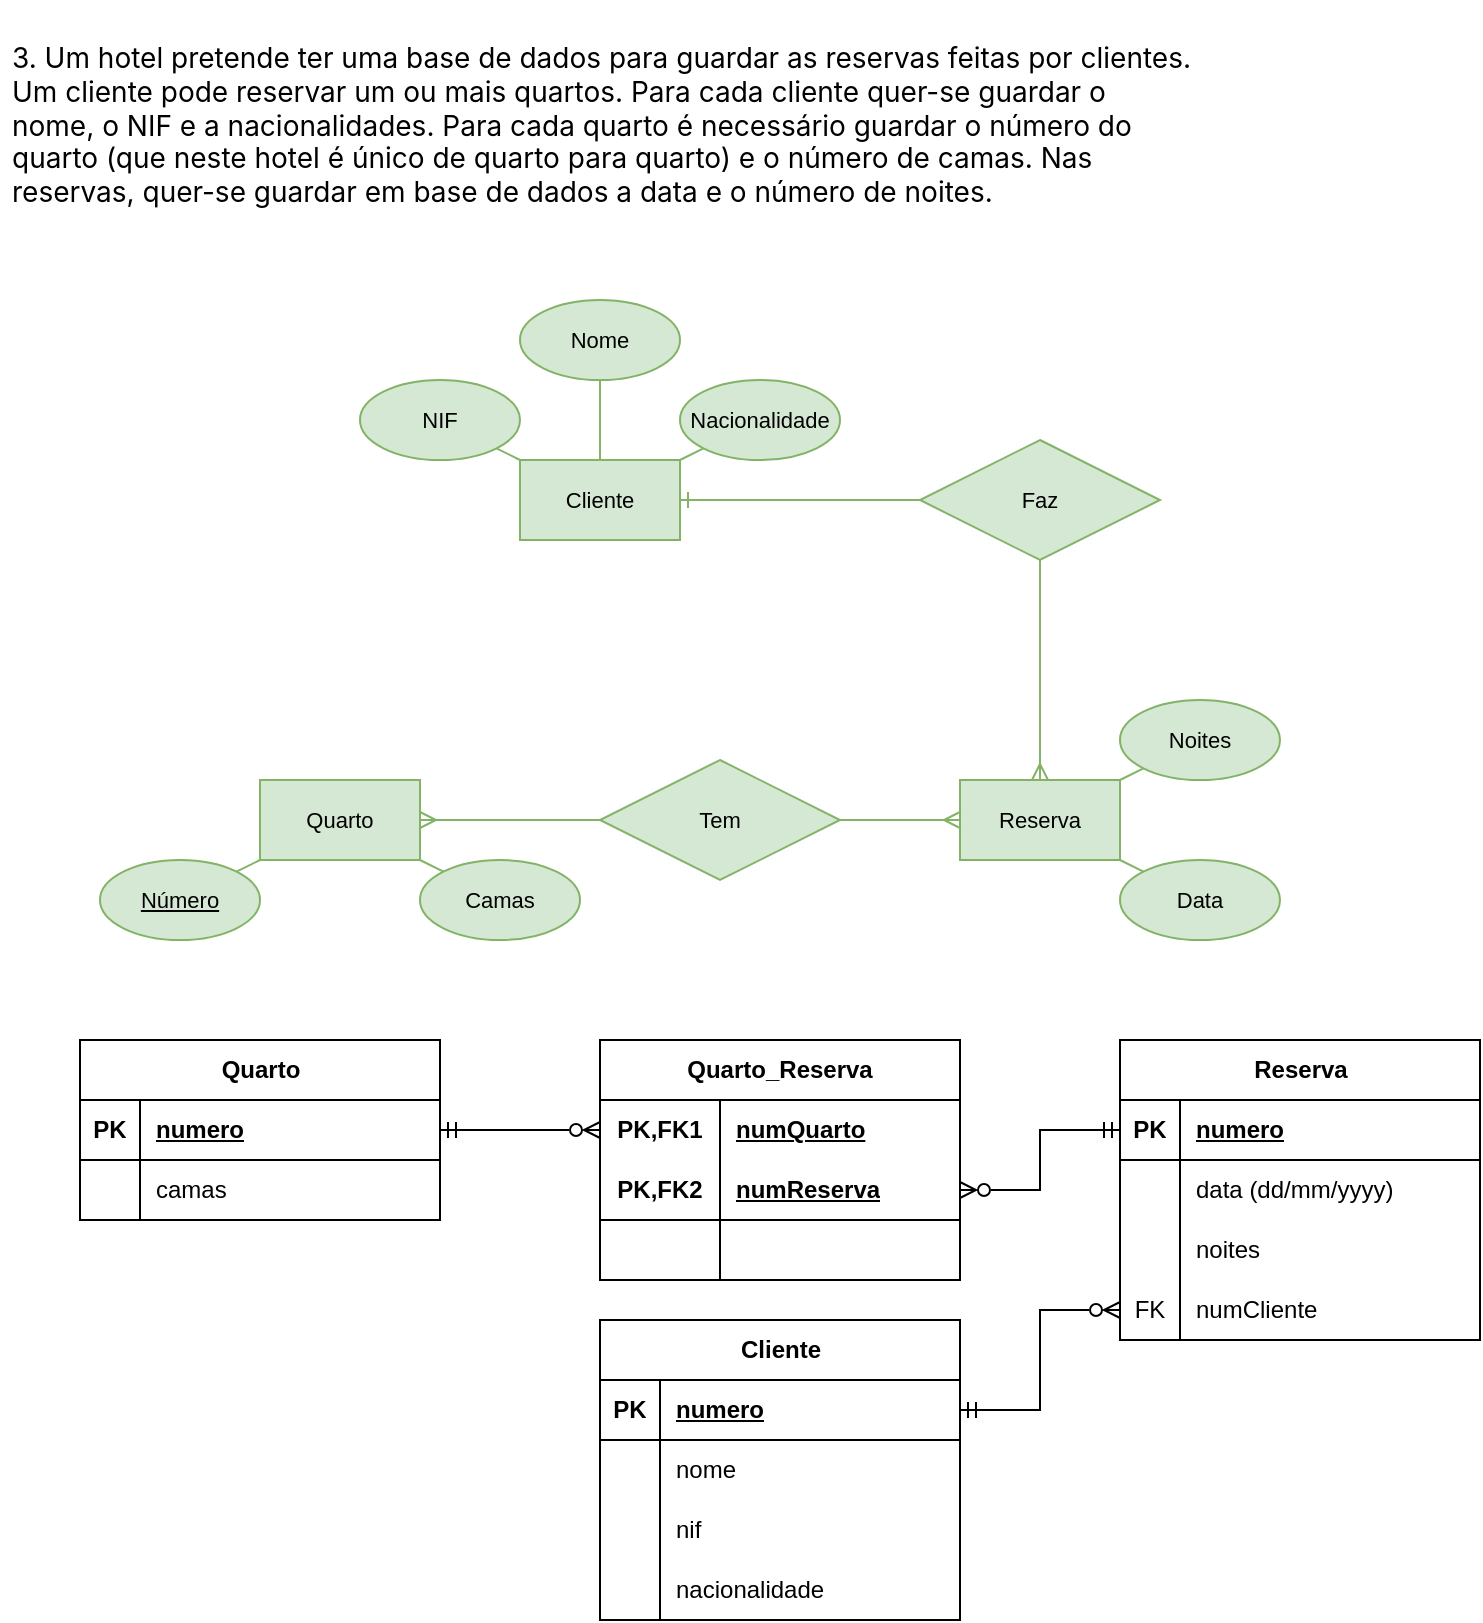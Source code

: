 <mxfile version="25.0.3">
  <diagram name="Página-1" id="Fe35ihLNycX_VQl5yag2">
    <mxGraphModel dx="983" dy="540" grid="1" gridSize="10" guides="1" tooltips="1" connect="1" arrows="1" fold="1" page="1" pageScale="1" pageWidth="827" pageHeight="1169" math="0" shadow="0">
      <root>
        <mxCell id="0" />
        <mxCell id="1" parent="0" />
        <mxCell id="NwMDnGha9xEeuAbCb21C-125" value="&lt;span data-teams=&quot;true&quot;&gt;&lt;span style=&quot;font-family: -apple-system, BlinkMacSystemFont, &amp;quot;Segoe UI&amp;quot;, system-ui, &amp;quot;Apple Color Emoji&amp;quot;, &amp;quot;Segoe UI Emoji&amp;quot;, &amp;quot;Segoe UI Web&amp;quot;, sans-serif; font-size: 14px; white-space-collapse: preserve;&quot;&gt;&lt;p&gt;3. Um hotel pretende ter uma base de dados para guardar as reservas feitas por clientes. Um cliente pode reservar um ou mais quartos. Para cada cliente quer-se guardar o nome, o NIF e a nacionalidades. Para cada quarto é necessário guardar o número do quarto (que neste hotel é único de quarto para quarto) e o número de camas. Nas reservas, quer-se guardar em base de dados a data e o número de noites.&lt;/p&gt;&amp;nbsp;&lt;/span&gt;&lt;/span&gt;" style="text;strokeColor=none;fillColor=none;spacingLeft=4;spacingRight=4;overflow=hidden;rotatable=0;points=[[0,0.5],[1,0.5]];portConstraint=eastwest;fontSize=11;whiteSpace=wrap;html=1;fontFamily=Helvetica;fontColor=default;labelBackgroundColor=default;" parent="1" vertex="1">
          <mxGeometry x="40" width="600" height="120" as="geometry" />
        </mxCell>
        <mxCell id="NwMDnGha9xEeuAbCb21C-142" style="edgeStyle=orthogonalEdgeStyle;shape=connector;rounded=0;orthogonalLoop=1;jettySize=auto;html=1;strokeColor=#82b366;align=center;verticalAlign=middle;fontFamily=Helvetica;fontSize=11;fontColor=default;labelBackgroundColor=none;endArrow=none;endFill=0;startArrow=ERone;startFill=0;fillColor=#d5e8d4;" parent="1" source="NwMDnGha9xEeuAbCb21C-126" target="NwMDnGha9xEeuAbCb21C-138" edge="1">
          <mxGeometry relative="1" as="geometry" />
        </mxCell>
        <mxCell id="NwMDnGha9xEeuAbCb21C-126" value="Cliente" style="whiteSpace=wrap;html=1;align=center;fontFamily=Helvetica;fontSize=11;labelBackgroundColor=none;fillColor=#d5e8d4;strokeColor=#82b366;" parent="1" vertex="1">
          <mxGeometry x="300" y="230" width="80" height="40" as="geometry" />
        </mxCell>
        <mxCell id="NwMDnGha9xEeuAbCb21C-153" style="edgeStyle=orthogonalEdgeStyle;shape=connector;rounded=0;orthogonalLoop=1;jettySize=auto;html=1;strokeColor=#82b366;align=center;verticalAlign=middle;fontFamily=Helvetica;fontSize=11;fontColor=default;labelBackgroundColor=default;endArrow=none;endFill=0;startArrow=ERmany;startFill=0;fillColor=#d5e8d4;" parent="1" source="NwMDnGha9xEeuAbCb21C-128" target="NwMDnGha9xEeuAbCb21C-152" edge="1">
          <mxGeometry relative="1" as="geometry" />
        </mxCell>
        <mxCell id="NwMDnGha9xEeuAbCb21C-128" value="Quarto" style="whiteSpace=wrap;html=1;align=center;fontFamily=Helvetica;fontSize=11;labelBackgroundColor=none;fillColor=#d5e8d4;strokeColor=#82b366;" parent="1" vertex="1">
          <mxGeometry x="170" y="390" width="80" height="40" as="geometry" />
        </mxCell>
        <mxCell id="NwMDnGha9xEeuAbCb21C-146" style="shape=connector;rounded=0;orthogonalLoop=1;jettySize=auto;html=1;strokeColor=#82b366;align=center;verticalAlign=middle;fontFamily=Helvetica;fontSize=11;fontColor=default;labelBackgroundColor=none;endArrow=none;endFill=0;fillColor=#d5e8d4;" parent="1" source="NwMDnGha9xEeuAbCb21C-129" target="NwMDnGha9xEeuAbCb21C-126" edge="1">
          <mxGeometry relative="1" as="geometry" />
        </mxCell>
        <mxCell id="NwMDnGha9xEeuAbCb21C-129" value="Nome" style="ellipse;whiteSpace=wrap;html=1;align=center;fontFamily=Helvetica;fontSize=11;labelBackgroundColor=none;fillColor=#d5e8d4;strokeColor=#82b366;" parent="1" vertex="1">
          <mxGeometry x="300" y="150" width="80" height="40" as="geometry" />
        </mxCell>
        <mxCell id="NwMDnGha9xEeuAbCb21C-147" style="shape=connector;rounded=0;orthogonalLoop=1;jettySize=auto;html=1;strokeColor=#82b366;align=center;verticalAlign=middle;fontFamily=Helvetica;fontSize=11;fontColor=default;labelBackgroundColor=none;endArrow=none;endFill=0;fillColor=#d5e8d4;" parent="1" source="NwMDnGha9xEeuAbCb21C-130" target="NwMDnGha9xEeuAbCb21C-126" edge="1">
          <mxGeometry relative="1" as="geometry" />
        </mxCell>
        <mxCell id="NwMDnGha9xEeuAbCb21C-130" value="Nacionalidade" style="ellipse;whiteSpace=wrap;html=1;align=center;fontFamily=Helvetica;fontSize=11;labelBackgroundColor=none;fillColor=#d5e8d4;strokeColor=#82b366;" parent="1" vertex="1">
          <mxGeometry x="380" y="190" width="80" height="40" as="geometry" />
        </mxCell>
        <mxCell id="NwMDnGha9xEeuAbCb21C-145" style="shape=connector;rounded=0;orthogonalLoop=1;jettySize=auto;html=1;strokeColor=#82b366;align=center;verticalAlign=middle;fontFamily=Helvetica;fontSize=11;fontColor=default;labelBackgroundColor=none;endArrow=none;endFill=0;fillColor=#d5e8d4;" parent="1" source="NwMDnGha9xEeuAbCb21C-131" target="NwMDnGha9xEeuAbCb21C-126" edge="1">
          <mxGeometry relative="1" as="geometry" />
        </mxCell>
        <mxCell id="NwMDnGha9xEeuAbCb21C-131" value="NIF" style="ellipse;whiteSpace=wrap;html=1;align=center;fontFamily=Helvetica;fontSize=11;labelBackgroundColor=none;fillColor=#d5e8d4;strokeColor=#82b366;" parent="1" vertex="1">
          <mxGeometry x="220" y="190" width="80" height="40" as="geometry" />
        </mxCell>
        <mxCell id="NwMDnGha9xEeuAbCb21C-148" style="shape=connector;rounded=0;orthogonalLoop=1;jettySize=auto;html=1;strokeColor=#82b366;align=center;verticalAlign=middle;fontFamily=Helvetica;fontSize=11;fontColor=default;labelBackgroundColor=none;endArrow=none;endFill=0;fillColor=#d5e8d4;" parent="1" source="NwMDnGha9xEeuAbCb21C-132" target="NwMDnGha9xEeuAbCb21C-128" edge="1">
          <mxGeometry relative="1" as="geometry" />
        </mxCell>
        <mxCell id="NwMDnGha9xEeuAbCb21C-132" value="Número" style="ellipse;whiteSpace=wrap;html=1;align=center;fontFamily=Helvetica;fontSize=11;labelBackgroundColor=none;strokeColor=#82b366;verticalAlign=middle;fontStyle=4;fillColor=#d5e8d4;" parent="1" vertex="1">
          <mxGeometry x="90" y="430" width="80" height="40" as="geometry" />
        </mxCell>
        <mxCell id="NwMDnGha9xEeuAbCb21C-149" style="shape=connector;rounded=0;orthogonalLoop=1;jettySize=auto;html=1;strokeColor=#82b366;align=center;verticalAlign=middle;fontFamily=Helvetica;fontSize=11;fontColor=default;labelBackgroundColor=none;endArrow=none;endFill=0;fillColor=#d5e8d4;" parent="1" source="NwMDnGha9xEeuAbCb21C-133" target="NwMDnGha9xEeuAbCb21C-128" edge="1">
          <mxGeometry relative="1" as="geometry" />
        </mxCell>
        <mxCell id="NwMDnGha9xEeuAbCb21C-133" value="Camas" style="ellipse;whiteSpace=wrap;html=1;align=center;fontFamily=Helvetica;fontSize=11;labelBackgroundColor=none;fillColor=#d5e8d4;strokeColor=#82b366;" parent="1" vertex="1">
          <mxGeometry x="250" y="430" width="80" height="40" as="geometry" />
        </mxCell>
        <mxCell id="NwMDnGha9xEeuAbCb21C-137" value="Reserva" style="whiteSpace=wrap;html=1;align=center;fontFamily=Helvetica;fontSize=11;labelBackgroundColor=none;fillColor=#d5e8d4;strokeColor=#82b366;" parent="1" vertex="1">
          <mxGeometry x="520" y="390" width="80" height="40" as="geometry" />
        </mxCell>
        <mxCell id="NwMDnGha9xEeuAbCb21C-143" style="edgeStyle=orthogonalEdgeStyle;shape=connector;rounded=0;orthogonalLoop=1;jettySize=auto;html=1;strokeColor=#82b366;align=center;verticalAlign=middle;fontFamily=Helvetica;fontSize=11;fontColor=default;labelBackgroundColor=none;endArrow=ERmany;endFill=0;fillColor=#d5e8d4;" parent="1" source="NwMDnGha9xEeuAbCb21C-138" target="NwMDnGha9xEeuAbCb21C-137" edge="1">
          <mxGeometry relative="1" as="geometry" />
        </mxCell>
        <mxCell id="NwMDnGha9xEeuAbCb21C-138" value="Faz" style="shape=rhombus;perimeter=rhombusPerimeter;whiteSpace=wrap;html=1;align=center;fontFamily=Helvetica;fontSize=11;labelBackgroundColor=none;fillColor=#d5e8d4;strokeColor=#82b366;" parent="1" vertex="1">
          <mxGeometry x="500" y="220" width="120" height="60" as="geometry" />
        </mxCell>
        <mxCell id="NwMDnGha9xEeuAbCb21C-151" style="shape=connector;rounded=0;orthogonalLoop=1;jettySize=auto;html=1;strokeColor=#82b366;align=center;verticalAlign=middle;fontFamily=Helvetica;fontSize=11;fontColor=default;labelBackgroundColor=none;endArrow=none;endFill=0;fillColor=#d5e8d4;" parent="1" source="NwMDnGha9xEeuAbCb21C-139" target="NwMDnGha9xEeuAbCb21C-137" edge="1">
          <mxGeometry relative="1" as="geometry" />
        </mxCell>
        <mxCell id="NwMDnGha9xEeuAbCb21C-139" value="Data" style="ellipse;whiteSpace=wrap;html=1;align=center;fontFamily=Helvetica;fontSize=11;labelBackgroundColor=none;fillColor=#d5e8d4;strokeColor=#82b366;" parent="1" vertex="1">
          <mxGeometry x="600" y="430" width="80" height="40" as="geometry" />
        </mxCell>
        <mxCell id="NwMDnGha9xEeuAbCb21C-150" style="shape=connector;rounded=0;orthogonalLoop=1;jettySize=auto;html=1;strokeColor=#82b366;align=center;verticalAlign=middle;fontFamily=Helvetica;fontSize=11;fontColor=default;labelBackgroundColor=none;endArrow=none;endFill=0;fillColor=#d5e8d4;" parent="1" source="NwMDnGha9xEeuAbCb21C-140" target="NwMDnGha9xEeuAbCb21C-137" edge="1">
          <mxGeometry relative="1" as="geometry" />
        </mxCell>
        <mxCell id="NwMDnGha9xEeuAbCb21C-140" value="Noites" style="ellipse;whiteSpace=wrap;html=1;align=center;fontFamily=Helvetica;fontSize=11;labelBackgroundColor=none;fillColor=#d5e8d4;strokeColor=#82b366;" parent="1" vertex="1">
          <mxGeometry x="600" y="350" width="80" height="40" as="geometry" />
        </mxCell>
        <mxCell id="NwMDnGha9xEeuAbCb21C-154" style="edgeStyle=orthogonalEdgeStyle;shape=connector;rounded=0;orthogonalLoop=1;jettySize=auto;html=1;strokeColor=#82b366;align=center;verticalAlign=middle;fontFamily=Helvetica;fontSize=11;fontColor=default;labelBackgroundColor=default;endArrow=ERmany;endFill=0;fillColor=#d5e8d4;" parent="1" source="NwMDnGha9xEeuAbCb21C-152" target="NwMDnGha9xEeuAbCb21C-137" edge="1">
          <mxGeometry relative="1" as="geometry" />
        </mxCell>
        <mxCell id="NwMDnGha9xEeuAbCb21C-152" value="Tem" style="shape=rhombus;perimeter=rhombusPerimeter;whiteSpace=wrap;html=1;align=center;fontFamily=Helvetica;fontSize=11;labelBackgroundColor=none;fillColor=#d5e8d4;strokeColor=#82b366;" parent="1" vertex="1">
          <mxGeometry x="340" y="380" width="120" height="60" as="geometry" />
        </mxCell>
        <mxCell id="2CH7-LbeqDMA7_rIZBgK-1" value="Quarto" style="shape=table;startSize=30;container=1;collapsible=1;childLayout=tableLayout;fixedRows=1;rowLines=0;fontStyle=1;align=center;resizeLast=1;html=1;" vertex="1" parent="1">
          <mxGeometry x="80" y="520" width="180" height="90" as="geometry" />
        </mxCell>
        <mxCell id="2CH7-LbeqDMA7_rIZBgK-2" value="" style="shape=tableRow;horizontal=0;startSize=0;swimlaneHead=0;swimlaneBody=0;fillColor=none;collapsible=0;dropTarget=0;points=[[0,0.5],[1,0.5]];portConstraint=eastwest;top=0;left=0;right=0;bottom=1;" vertex="1" parent="2CH7-LbeqDMA7_rIZBgK-1">
          <mxGeometry y="30" width="180" height="30" as="geometry" />
        </mxCell>
        <mxCell id="2CH7-LbeqDMA7_rIZBgK-3" value="PK" style="shape=partialRectangle;connectable=0;fillColor=none;top=0;left=0;bottom=0;right=0;fontStyle=1;overflow=hidden;whiteSpace=wrap;html=1;" vertex="1" parent="2CH7-LbeqDMA7_rIZBgK-2">
          <mxGeometry width="30" height="30" as="geometry">
            <mxRectangle width="30" height="30" as="alternateBounds" />
          </mxGeometry>
        </mxCell>
        <mxCell id="2CH7-LbeqDMA7_rIZBgK-4" value="numero" style="shape=partialRectangle;connectable=0;fillColor=none;top=0;left=0;bottom=0;right=0;align=left;spacingLeft=6;fontStyle=5;overflow=hidden;whiteSpace=wrap;html=1;" vertex="1" parent="2CH7-LbeqDMA7_rIZBgK-2">
          <mxGeometry x="30" width="150" height="30" as="geometry">
            <mxRectangle width="150" height="30" as="alternateBounds" />
          </mxGeometry>
        </mxCell>
        <mxCell id="2CH7-LbeqDMA7_rIZBgK-5" value="" style="shape=tableRow;horizontal=0;startSize=0;swimlaneHead=0;swimlaneBody=0;fillColor=none;collapsible=0;dropTarget=0;points=[[0,0.5],[1,0.5]];portConstraint=eastwest;top=0;left=0;right=0;bottom=0;" vertex="1" parent="2CH7-LbeqDMA7_rIZBgK-1">
          <mxGeometry y="60" width="180" height="30" as="geometry" />
        </mxCell>
        <mxCell id="2CH7-LbeqDMA7_rIZBgK-6" value="" style="shape=partialRectangle;connectable=0;fillColor=none;top=0;left=0;bottom=0;right=0;editable=1;overflow=hidden;whiteSpace=wrap;html=1;" vertex="1" parent="2CH7-LbeqDMA7_rIZBgK-5">
          <mxGeometry width="30" height="30" as="geometry">
            <mxRectangle width="30" height="30" as="alternateBounds" />
          </mxGeometry>
        </mxCell>
        <mxCell id="2CH7-LbeqDMA7_rIZBgK-7" value="camas" style="shape=partialRectangle;connectable=0;fillColor=none;top=0;left=0;bottom=0;right=0;align=left;spacingLeft=6;overflow=hidden;whiteSpace=wrap;html=1;" vertex="1" parent="2CH7-LbeqDMA7_rIZBgK-5">
          <mxGeometry x="30" width="150" height="30" as="geometry">
            <mxRectangle width="150" height="30" as="alternateBounds" />
          </mxGeometry>
        </mxCell>
        <mxCell id="2CH7-LbeqDMA7_rIZBgK-14" value="Reserva" style="shape=table;startSize=30;container=1;collapsible=1;childLayout=tableLayout;fixedRows=1;rowLines=0;fontStyle=1;align=center;resizeLast=1;html=1;" vertex="1" parent="1">
          <mxGeometry x="600" y="520" width="180" height="150" as="geometry" />
        </mxCell>
        <mxCell id="2CH7-LbeqDMA7_rIZBgK-15" value="" style="shape=tableRow;horizontal=0;startSize=0;swimlaneHead=0;swimlaneBody=0;fillColor=none;collapsible=0;dropTarget=0;points=[[0,0.5],[1,0.5]];portConstraint=eastwest;top=0;left=0;right=0;bottom=1;" vertex="1" parent="2CH7-LbeqDMA7_rIZBgK-14">
          <mxGeometry y="30" width="180" height="30" as="geometry" />
        </mxCell>
        <mxCell id="2CH7-LbeqDMA7_rIZBgK-16" value="PK" style="shape=partialRectangle;connectable=0;fillColor=none;top=0;left=0;bottom=0;right=0;fontStyle=1;overflow=hidden;whiteSpace=wrap;html=1;" vertex="1" parent="2CH7-LbeqDMA7_rIZBgK-15">
          <mxGeometry width="30" height="30" as="geometry">
            <mxRectangle width="30" height="30" as="alternateBounds" />
          </mxGeometry>
        </mxCell>
        <mxCell id="2CH7-LbeqDMA7_rIZBgK-17" value="numero" style="shape=partialRectangle;connectable=0;fillColor=none;top=0;left=0;bottom=0;right=0;align=left;spacingLeft=6;fontStyle=5;overflow=hidden;whiteSpace=wrap;html=1;" vertex="1" parent="2CH7-LbeqDMA7_rIZBgK-15">
          <mxGeometry x="30" width="150" height="30" as="geometry">
            <mxRectangle width="150" height="30" as="alternateBounds" />
          </mxGeometry>
        </mxCell>
        <mxCell id="2CH7-LbeqDMA7_rIZBgK-18" value="" style="shape=tableRow;horizontal=0;startSize=0;swimlaneHead=0;swimlaneBody=0;fillColor=none;collapsible=0;dropTarget=0;points=[[0,0.5],[1,0.5]];portConstraint=eastwest;top=0;left=0;right=0;bottom=0;" vertex="1" parent="2CH7-LbeqDMA7_rIZBgK-14">
          <mxGeometry y="60" width="180" height="30" as="geometry" />
        </mxCell>
        <mxCell id="2CH7-LbeqDMA7_rIZBgK-19" value="" style="shape=partialRectangle;connectable=0;fillColor=none;top=0;left=0;bottom=0;right=0;editable=1;overflow=hidden;whiteSpace=wrap;html=1;" vertex="1" parent="2CH7-LbeqDMA7_rIZBgK-18">
          <mxGeometry width="30" height="30" as="geometry">
            <mxRectangle width="30" height="30" as="alternateBounds" />
          </mxGeometry>
        </mxCell>
        <mxCell id="2CH7-LbeqDMA7_rIZBgK-20" value="data (dd/mm/yyyy)" style="shape=partialRectangle;connectable=0;fillColor=none;top=0;left=0;bottom=0;right=0;align=left;spacingLeft=6;overflow=hidden;whiteSpace=wrap;html=1;" vertex="1" parent="2CH7-LbeqDMA7_rIZBgK-18">
          <mxGeometry x="30" width="150" height="30" as="geometry">
            <mxRectangle width="150" height="30" as="alternateBounds" />
          </mxGeometry>
        </mxCell>
        <mxCell id="2CH7-LbeqDMA7_rIZBgK-21" value="" style="shape=tableRow;horizontal=0;startSize=0;swimlaneHead=0;swimlaneBody=0;fillColor=none;collapsible=0;dropTarget=0;points=[[0,0.5],[1,0.5]];portConstraint=eastwest;top=0;left=0;right=0;bottom=0;" vertex="1" parent="2CH7-LbeqDMA7_rIZBgK-14">
          <mxGeometry y="90" width="180" height="30" as="geometry" />
        </mxCell>
        <mxCell id="2CH7-LbeqDMA7_rIZBgK-22" value="" style="shape=partialRectangle;connectable=0;fillColor=none;top=0;left=0;bottom=0;right=0;editable=1;overflow=hidden;whiteSpace=wrap;html=1;" vertex="1" parent="2CH7-LbeqDMA7_rIZBgK-21">
          <mxGeometry width="30" height="30" as="geometry">
            <mxRectangle width="30" height="30" as="alternateBounds" />
          </mxGeometry>
        </mxCell>
        <mxCell id="2CH7-LbeqDMA7_rIZBgK-23" value="noites" style="shape=partialRectangle;connectable=0;fillColor=none;top=0;left=0;bottom=0;right=0;align=left;spacingLeft=6;overflow=hidden;whiteSpace=wrap;html=1;" vertex="1" parent="2CH7-LbeqDMA7_rIZBgK-21">
          <mxGeometry x="30" width="150" height="30" as="geometry">
            <mxRectangle width="150" height="30" as="alternateBounds" />
          </mxGeometry>
        </mxCell>
        <mxCell id="2CH7-LbeqDMA7_rIZBgK-68" style="shape=tableRow;horizontal=0;startSize=0;swimlaneHead=0;swimlaneBody=0;fillColor=none;collapsible=0;dropTarget=0;points=[[0,0.5],[1,0.5]];portConstraint=eastwest;top=0;left=0;right=0;bottom=0;" vertex="1" parent="2CH7-LbeqDMA7_rIZBgK-14">
          <mxGeometry y="120" width="180" height="30" as="geometry" />
        </mxCell>
        <mxCell id="2CH7-LbeqDMA7_rIZBgK-69" value="FK" style="shape=partialRectangle;connectable=0;fillColor=none;top=0;left=0;bottom=0;right=0;editable=1;overflow=hidden;whiteSpace=wrap;html=1;" vertex="1" parent="2CH7-LbeqDMA7_rIZBgK-68">
          <mxGeometry width="30" height="30" as="geometry">
            <mxRectangle width="30" height="30" as="alternateBounds" />
          </mxGeometry>
        </mxCell>
        <mxCell id="2CH7-LbeqDMA7_rIZBgK-70" value="numCliente" style="shape=partialRectangle;connectable=0;fillColor=none;top=0;left=0;bottom=0;right=0;align=left;spacingLeft=6;overflow=hidden;whiteSpace=wrap;html=1;" vertex="1" parent="2CH7-LbeqDMA7_rIZBgK-68">
          <mxGeometry x="30" width="150" height="30" as="geometry">
            <mxRectangle width="150" height="30" as="alternateBounds" />
          </mxGeometry>
        </mxCell>
        <mxCell id="2CH7-LbeqDMA7_rIZBgK-24" value="Cliente" style="shape=table;startSize=30;container=1;collapsible=1;childLayout=tableLayout;fixedRows=1;rowLines=0;fontStyle=1;align=center;resizeLast=1;html=1;" vertex="1" parent="1">
          <mxGeometry x="340" y="660" width="180" height="150" as="geometry" />
        </mxCell>
        <mxCell id="2CH7-LbeqDMA7_rIZBgK-25" value="" style="shape=tableRow;horizontal=0;startSize=0;swimlaneHead=0;swimlaneBody=0;fillColor=none;collapsible=0;dropTarget=0;points=[[0,0.5],[1,0.5]];portConstraint=eastwest;top=0;left=0;right=0;bottom=1;" vertex="1" parent="2CH7-LbeqDMA7_rIZBgK-24">
          <mxGeometry y="30" width="180" height="30" as="geometry" />
        </mxCell>
        <mxCell id="2CH7-LbeqDMA7_rIZBgK-26" value="PK" style="shape=partialRectangle;connectable=0;fillColor=none;top=0;left=0;bottom=0;right=0;fontStyle=1;overflow=hidden;whiteSpace=wrap;html=1;" vertex="1" parent="2CH7-LbeqDMA7_rIZBgK-25">
          <mxGeometry width="30" height="30" as="geometry">
            <mxRectangle width="30" height="30" as="alternateBounds" />
          </mxGeometry>
        </mxCell>
        <mxCell id="2CH7-LbeqDMA7_rIZBgK-27" value="numero" style="shape=partialRectangle;connectable=0;fillColor=none;top=0;left=0;bottom=0;right=0;align=left;spacingLeft=6;fontStyle=5;overflow=hidden;whiteSpace=wrap;html=1;" vertex="1" parent="2CH7-LbeqDMA7_rIZBgK-25">
          <mxGeometry x="30" width="150" height="30" as="geometry">
            <mxRectangle width="150" height="30" as="alternateBounds" />
          </mxGeometry>
        </mxCell>
        <mxCell id="2CH7-LbeqDMA7_rIZBgK-28" value="" style="shape=tableRow;horizontal=0;startSize=0;swimlaneHead=0;swimlaneBody=0;fillColor=none;collapsible=0;dropTarget=0;points=[[0,0.5],[1,0.5]];portConstraint=eastwest;top=0;left=0;right=0;bottom=0;" vertex="1" parent="2CH7-LbeqDMA7_rIZBgK-24">
          <mxGeometry y="60" width="180" height="30" as="geometry" />
        </mxCell>
        <mxCell id="2CH7-LbeqDMA7_rIZBgK-29" value="" style="shape=partialRectangle;connectable=0;fillColor=none;top=0;left=0;bottom=0;right=0;editable=1;overflow=hidden;whiteSpace=wrap;html=1;" vertex="1" parent="2CH7-LbeqDMA7_rIZBgK-28">
          <mxGeometry width="30" height="30" as="geometry">
            <mxRectangle width="30" height="30" as="alternateBounds" />
          </mxGeometry>
        </mxCell>
        <mxCell id="2CH7-LbeqDMA7_rIZBgK-30" value="nome" style="shape=partialRectangle;connectable=0;fillColor=none;top=0;left=0;bottom=0;right=0;align=left;spacingLeft=6;overflow=hidden;whiteSpace=wrap;html=1;" vertex="1" parent="2CH7-LbeqDMA7_rIZBgK-28">
          <mxGeometry x="30" width="150" height="30" as="geometry">
            <mxRectangle width="150" height="30" as="alternateBounds" />
          </mxGeometry>
        </mxCell>
        <mxCell id="2CH7-LbeqDMA7_rIZBgK-31" value="" style="shape=tableRow;horizontal=0;startSize=0;swimlaneHead=0;swimlaneBody=0;fillColor=none;collapsible=0;dropTarget=0;points=[[0,0.5],[1,0.5]];portConstraint=eastwest;top=0;left=0;right=0;bottom=0;" vertex="1" parent="2CH7-LbeqDMA7_rIZBgK-24">
          <mxGeometry y="90" width="180" height="30" as="geometry" />
        </mxCell>
        <mxCell id="2CH7-LbeqDMA7_rIZBgK-32" value="" style="shape=partialRectangle;connectable=0;fillColor=none;top=0;left=0;bottom=0;right=0;editable=1;overflow=hidden;whiteSpace=wrap;html=1;" vertex="1" parent="2CH7-LbeqDMA7_rIZBgK-31">
          <mxGeometry width="30" height="30" as="geometry">
            <mxRectangle width="30" height="30" as="alternateBounds" />
          </mxGeometry>
        </mxCell>
        <mxCell id="2CH7-LbeqDMA7_rIZBgK-33" value="nif" style="shape=partialRectangle;connectable=0;fillColor=none;top=0;left=0;bottom=0;right=0;align=left;spacingLeft=6;overflow=hidden;whiteSpace=wrap;html=1;" vertex="1" parent="2CH7-LbeqDMA7_rIZBgK-31">
          <mxGeometry x="30" width="150" height="30" as="geometry">
            <mxRectangle width="150" height="30" as="alternateBounds" />
          </mxGeometry>
        </mxCell>
        <mxCell id="2CH7-LbeqDMA7_rIZBgK-34" style="shape=tableRow;horizontal=0;startSize=0;swimlaneHead=0;swimlaneBody=0;fillColor=none;collapsible=0;dropTarget=0;points=[[0,0.5],[1,0.5]];portConstraint=eastwest;top=0;left=0;right=0;bottom=0;" vertex="1" parent="2CH7-LbeqDMA7_rIZBgK-24">
          <mxGeometry y="120" width="180" height="30" as="geometry" />
        </mxCell>
        <mxCell id="2CH7-LbeqDMA7_rIZBgK-35" style="shape=partialRectangle;connectable=0;fillColor=none;top=0;left=0;bottom=0;right=0;editable=1;overflow=hidden;whiteSpace=wrap;html=1;" vertex="1" parent="2CH7-LbeqDMA7_rIZBgK-34">
          <mxGeometry width="30" height="30" as="geometry">
            <mxRectangle width="30" height="30" as="alternateBounds" />
          </mxGeometry>
        </mxCell>
        <mxCell id="2CH7-LbeqDMA7_rIZBgK-36" value="nacionalidade" style="shape=partialRectangle;connectable=0;fillColor=none;top=0;left=0;bottom=0;right=0;align=left;spacingLeft=6;overflow=hidden;whiteSpace=wrap;html=1;" vertex="1" parent="2CH7-LbeqDMA7_rIZBgK-34">
          <mxGeometry x="30" width="150" height="30" as="geometry">
            <mxRectangle width="150" height="30" as="alternateBounds" />
          </mxGeometry>
        </mxCell>
        <mxCell id="2CH7-LbeqDMA7_rIZBgK-50" value="Quarto_Reserva" style="shape=table;startSize=30;container=1;collapsible=1;childLayout=tableLayout;fixedRows=1;rowLines=0;fontStyle=1;align=center;resizeLast=1;html=1;whiteSpace=wrap;" vertex="1" parent="1">
          <mxGeometry x="340" y="520" width="180" height="120" as="geometry" />
        </mxCell>
        <mxCell id="2CH7-LbeqDMA7_rIZBgK-51" value="" style="shape=tableRow;horizontal=0;startSize=0;swimlaneHead=0;swimlaneBody=0;fillColor=none;collapsible=0;dropTarget=0;points=[[0,0.5],[1,0.5]];portConstraint=eastwest;top=0;left=0;right=0;bottom=0;html=1;" vertex="1" parent="2CH7-LbeqDMA7_rIZBgK-50">
          <mxGeometry y="30" width="180" height="30" as="geometry" />
        </mxCell>
        <mxCell id="2CH7-LbeqDMA7_rIZBgK-52" value="PK,FK1" style="shape=partialRectangle;connectable=0;fillColor=none;top=0;left=0;bottom=0;right=0;fontStyle=1;overflow=hidden;html=1;whiteSpace=wrap;" vertex="1" parent="2CH7-LbeqDMA7_rIZBgK-51">
          <mxGeometry width="60" height="30" as="geometry">
            <mxRectangle width="60" height="30" as="alternateBounds" />
          </mxGeometry>
        </mxCell>
        <mxCell id="2CH7-LbeqDMA7_rIZBgK-53" value="numQuarto" style="shape=partialRectangle;connectable=0;fillColor=none;top=0;left=0;bottom=0;right=0;align=left;spacingLeft=6;fontStyle=5;overflow=hidden;html=1;whiteSpace=wrap;" vertex="1" parent="2CH7-LbeqDMA7_rIZBgK-51">
          <mxGeometry x="60" width="120" height="30" as="geometry">
            <mxRectangle width="120" height="30" as="alternateBounds" />
          </mxGeometry>
        </mxCell>
        <mxCell id="2CH7-LbeqDMA7_rIZBgK-54" value="" style="shape=tableRow;horizontal=0;startSize=0;swimlaneHead=0;swimlaneBody=0;fillColor=none;collapsible=0;dropTarget=0;points=[[0,0.5],[1,0.5]];portConstraint=eastwest;top=0;left=0;right=0;bottom=1;html=1;" vertex="1" parent="2CH7-LbeqDMA7_rIZBgK-50">
          <mxGeometry y="60" width="180" height="30" as="geometry" />
        </mxCell>
        <mxCell id="2CH7-LbeqDMA7_rIZBgK-55" value="PK,FK2" style="shape=partialRectangle;connectable=0;fillColor=none;top=0;left=0;bottom=0;right=0;fontStyle=1;overflow=hidden;html=1;whiteSpace=wrap;" vertex="1" parent="2CH7-LbeqDMA7_rIZBgK-54">
          <mxGeometry width="60" height="30" as="geometry">
            <mxRectangle width="60" height="30" as="alternateBounds" />
          </mxGeometry>
        </mxCell>
        <mxCell id="2CH7-LbeqDMA7_rIZBgK-56" value="numReserva" style="shape=partialRectangle;connectable=0;fillColor=none;top=0;left=0;bottom=0;right=0;align=left;spacingLeft=6;fontStyle=5;overflow=hidden;html=1;whiteSpace=wrap;" vertex="1" parent="2CH7-LbeqDMA7_rIZBgK-54">
          <mxGeometry x="60" width="120" height="30" as="geometry">
            <mxRectangle width="120" height="30" as="alternateBounds" />
          </mxGeometry>
        </mxCell>
        <mxCell id="2CH7-LbeqDMA7_rIZBgK-60" value="" style="shape=tableRow;horizontal=0;startSize=0;swimlaneHead=0;swimlaneBody=0;fillColor=none;collapsible=0;dropTarget=0;points=[[0,0.5],[1,0.5]];portConstraint=eastwest;top=0;left=0;right=0;bottom=0;html=1;" vertex="1" parent="2CH7-LbeqDMA7_rIZBgK-50">
          <mxGeometry y="90" width="180" height="30" as="geometry" />
        </mxCell>
        <mxCell id="2CH7-LbeqDMA7_rIZBgK-61" value="" style="shape=partialRectangle;connectable=0;fillColor=none;top=0;left=0;bottom=0;right=0;editable=1;overflow=hidden;html=1;whiteSpace=wrap;" vertex="1" parent="2CH7-LbeqDMA7_rIZBgK-60">
          <mxGeometry width="60" height="30" as="geometry">
            <mxRectangle width="60" height="30" as="alternateBounds" />
          </mxGeometry>
        </mxCell>
        <mxCell id="2CH7-LbeqDMA7_rIZBgK-62" value="" style="shape=partialRectangle;connectable=0;fillColor=none;top=0;left=0;bottom=0;right=0;align=left;spacingLeft=6;overflow=hidden;html=1;whiteSpace=wrap;" vertex="1" parent="2CH7-LbeqDMA7_rIZBgK-60">
          <mxGeometry x="60" width="120" height="30" as="geometry">
            <mxRectangle width="120" height="30" as="alternateBounds" />
          </mxGeometry>
        </mxCell>
        <mxCell id="2CH7-LbeqDMA7_rIZBgK-63" style="edgeStyle=orthogonalEdgeStyle;rounded=0;orthogonalLoop=1;jettySize=auto;html=1;endArrow=ERzeroToMany;endFill=0;startArrow=ERmandOne;startFill=0;" edge="1" parent="1" source="2CH7-LbeqDMA7_rIZBgK-2" target="2CH7-LbeqDMA7_rIZBgK-51">
          <mxGeometry relative="1" as="geometry" />
        </mxCell>
        <mxCell id="2CH7-LbeqDMA7_rIZBgK-64" style="edgeStyle=orthogonalEdgeStyle;rounded=0;orthogonalLoop=1;jettySize=auto;html=1;startArrow=ERzeroToMany;startFill=0;endArrow=ERmandOne;endFill=0;" edge="1" parent="1" source="2CH7-LbeqDMA7_rIZBgK-54" target="2CH7-LbeqDMA7_rIZBgK-15">
          <mxGeometry relative="1" as="geometry" />
        </mxCell>
        <mxCell id="2CH7-LbeqDMA7_rIZBgK-71" style="edgeStyle=orthogonalEdgeStyle;rounded=0;orthogonalLoop=1;jettySize=auto;html=1;endArrow=ERmandOne;endFill=0;startArrow=ERzeroToMany;startFill=0;" edge="1" parent="1" source="2CH7-LbeqDMA7_rIZBgK-68" target="2CH7-LbeqDMA7_rIZBgK-25">
          <mxGeometry relative="1" as="geometry" />
        </mxCell>
      </root>
    </mxGraphModel>
  </diagram>
</mxfile>
